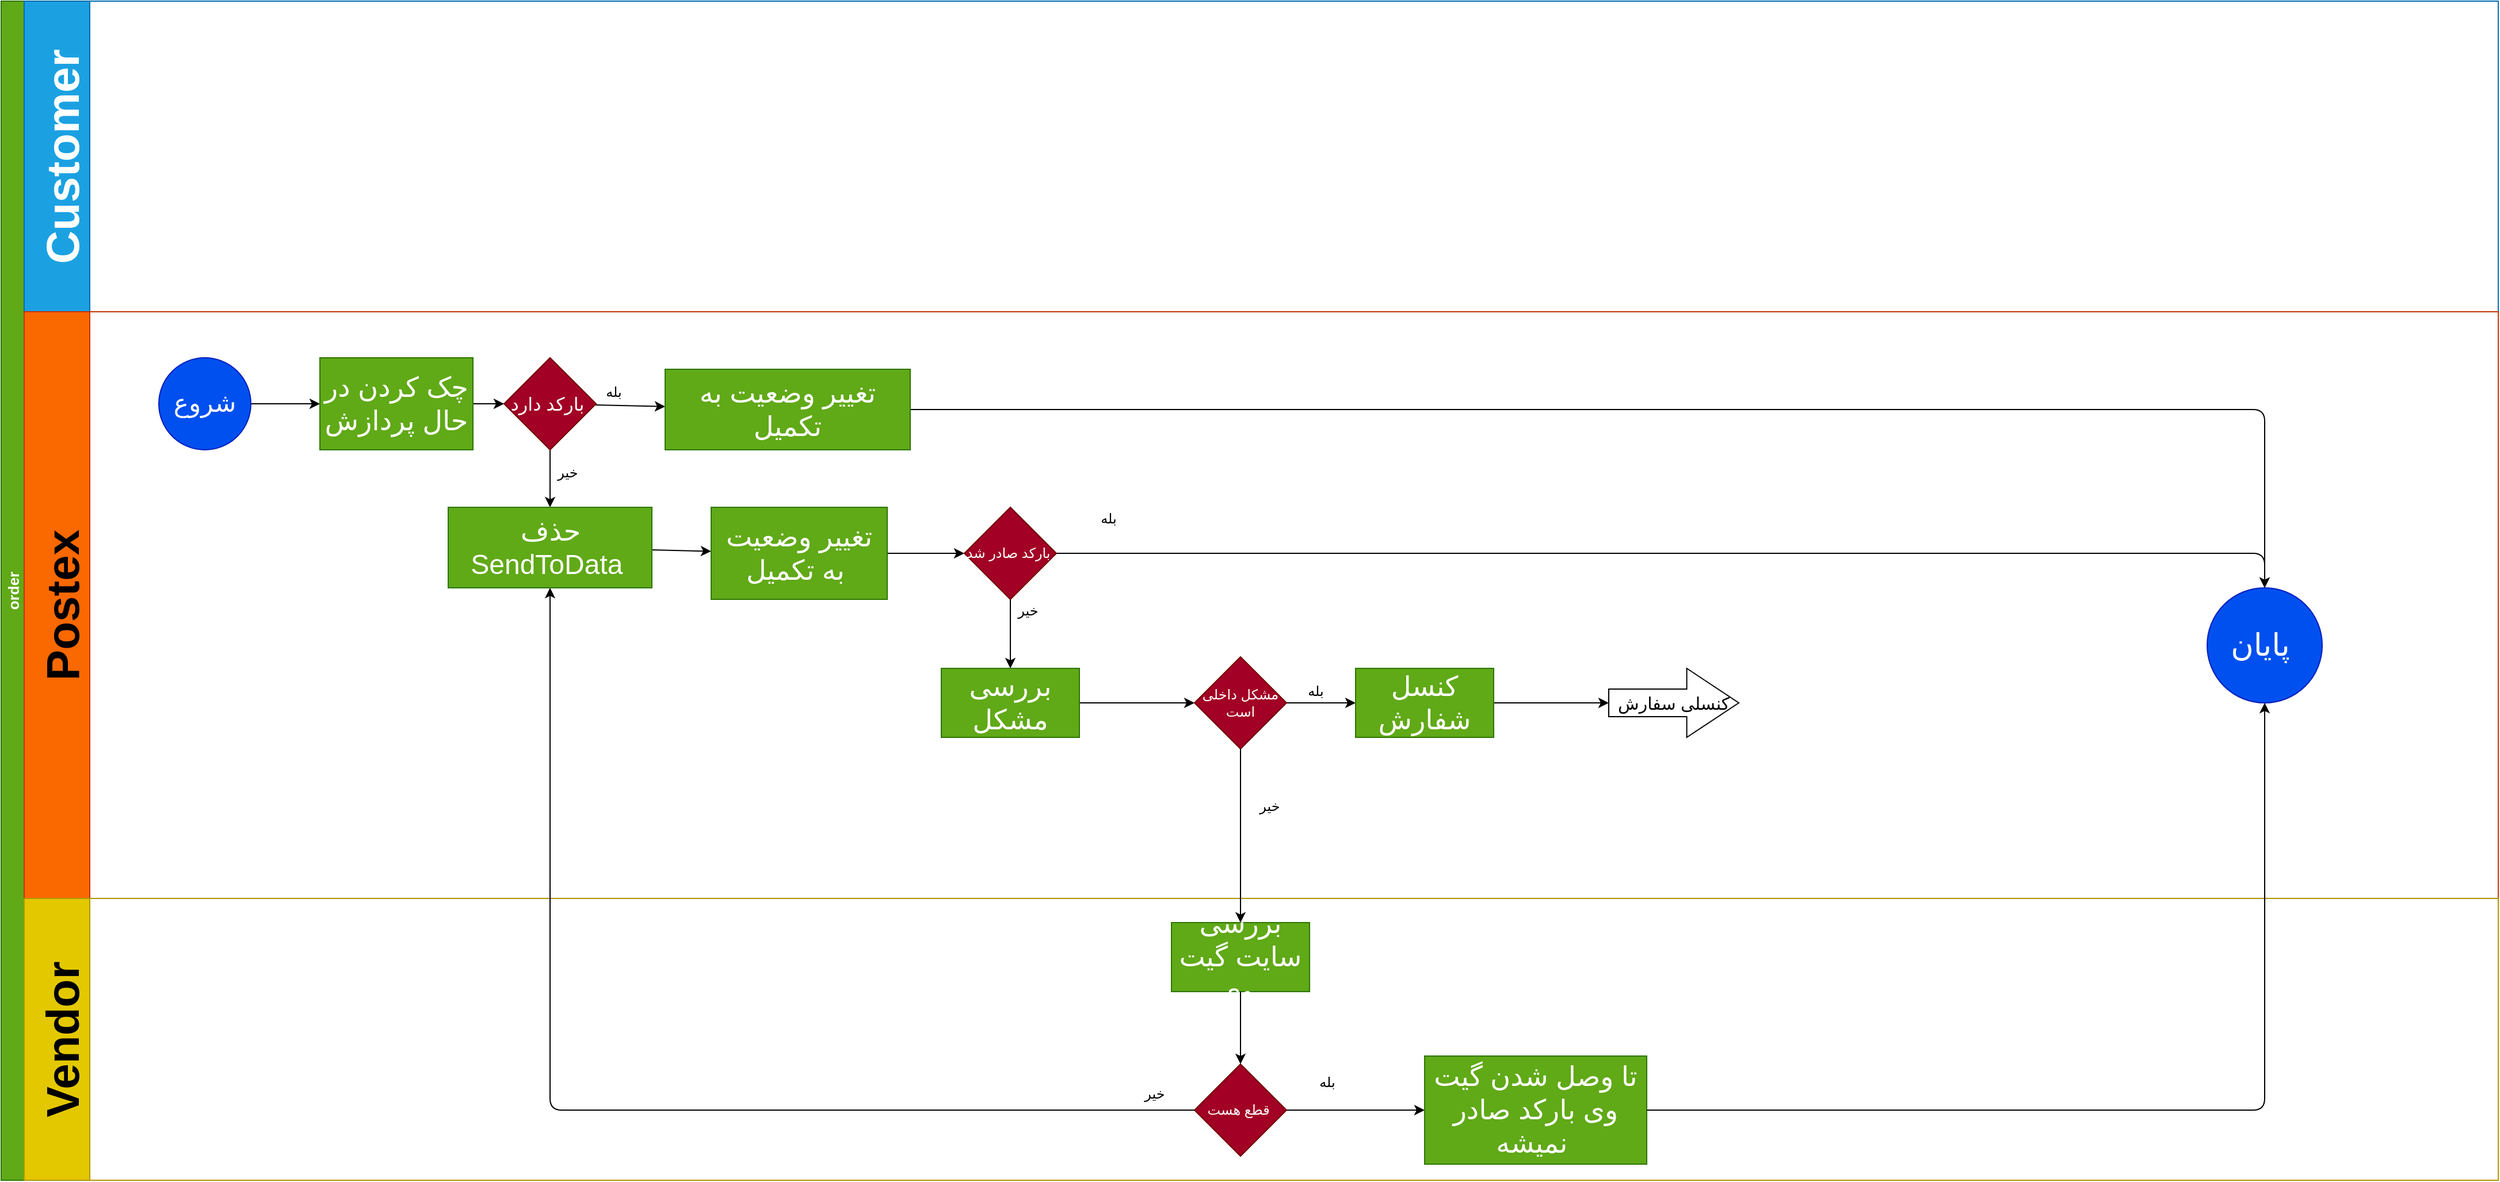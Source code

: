 <mxfile>
    <diagram id="3wFd0FV0XbSYw5LFylhE" name="Page-1">
        <mxGraphModel dx="732" dy="567" grid="1" gridSize="10" guides="1" tooltips="1" connect="1" arrows="1" fold="1" page="1" pageScale="1" pageWidth="2336" pageHeight="1654" math="0" shadow="0">
            <root>
                <mxCell id="0"/>
                <mxCell id="1" parent="0"/>
                <mxCell id="2" value="order" style="swimlane;childLayout=stackLayout;resizeParent=1;resizeParentMax=0;horizontal=0;startSize=20;horizontalStack=0;fillColor=#60a917;strokeColor=#2D7600;fontColor=#ffffff;fontSize=13;" parent="1" vertex="1">
                    <mxGeometry x="83" y="80" width="2170" height="1025" as="geometry"/>
                </mxCell>
                <mxCell id="3" value="Customer" style="swimlane;startSize=57;horizontal=0;fontSize=40;fillColor=#1ba1e2;fontColor=#ffffff;strokeColor=#006EAF;" parent="2" vertex="1">
                    <mxGeometry x="20" width="2150" height="270" as="geometry"/>
                </mxCell>
                <mxCell id="7" value="Postex" style="swimlane;startSize=57;horizontal=0;fillColor=#fa6800;strokeColor=#C73500;fontColor=#000000;fontSize=40;" parent="2" vertex="1">
                    <mxGeometry x="20" y="270" width="2150" height="510" as="geometry"/>
                </mxCell>
                <mxCell id="32" value="" style="edgeStyle=none;html=1;" parent="7" source="30" target="31" edge="1">
                    <mxGeometry relative="1" as="geometry"/>
                </mxCell>
                <mxCell id="30" value="&lt;font style=&quot;font-size: 22px&quot;&gt;شروع&lt;/font&gt;" style="ellipse;whiteSpace=wrap;html=1;aspect=fixed;fillColor=#0050ef;strokeColor=#001DBC;fontColor=#ffffff;" parent="7" vertex="1">
                    <mxGeometry x="117" y="40" width="80" height="80" as="geometry"/>
                </mxCell>
                <mxCell id="36" value="" style="edgeStyle=none;html=1;" parent="7" source="31" target="35" edge="1">
                    <mxGeometry relative="1" as="geometry"/>
                </mxCell>
                <mxCell id="31" value="&lt;font style=&quot;font-size: 24px&quot;&gt;چک کردن در حال پردازش&lt;/font&gt;" style="whiteSpace=wrap;html=1;fontColor=#ffffff;strokeColor=#2D7600;fillColor=#60a917;" parent="7" vertex="1">
                    <mxGeometry x="257" y="40" width="133" height="80" as="geometry"/>
                </mxCell>
                <mxCell id="38" value="" style="edgeStyle=none;html=1;" parent="7" source="35" target="37" edge="1">
                    <mxGeometry relative="1" as="geometry"/>
                </mxCell>
                <mxCell id="40" value="" style="edgeStyle=none;html=1;" parent="7" source="35" target="39" edge="1">
                    <mxGeometry relative="1" as="geometry"/>
                </mxCell>
                <mxCell id="35" value="&lt;font style=&quot;font-size: 16px&quot;&gt;بارکد دارد&amp;nbsp;&lt;/font&gt;" style="rhombus;whiteSpace=wrap;html=1;fontColor=#ffffff;strokeColor=#6F0000;fillColor=#a20025;" parent="7" vertex="1">
                    <mxGeometry x="417" y="40" width="80" height="80" as="geometry"/>
                </mxCell>
                <mxCell id="42" value="" style="edgeStyle=none;html=1;" parent="7" source="37" target="41" edge="1">
                    <mxGeometry relative="1" as="geometry"/>
                </mxCell>
                <mxCell id="37" value="&lt;font style=&quot;font-size: 24px&quot;&gt;حذف SendToData&amp;nbsp;&lt;/font&gt;" style="whiteSpace=wrap;html=1;fontColor=#ffffff;strokeColor=#2D7600;fillColor=#60a917;" parent="7" vertex="1">
                    <mxGeometry x="368.5" y="170" width="177" height="70" as="geometry"/>
                </mxCell>
                <mxCell id="68" style="edgeStyle=orthogonalEdgeStyle;html=1;exitX=1;exitY=0.5;exitDx=0;exitDy=0;entryX=0.5;entryY=0;entryDx=0;entryDy=0;" parent="7" source="39" target="67" edge="1">
                    <mxGeometry relative="1" as="geometry"/>
                </mxCell>
                <mxCell id="39" value="&lt;font style=&quot;font-size: 24px&quot;&gt;تغییر وضعیت به تکمیل&lt;/font&gt;" style="whiteSpace=wrap;html=1;fontColor=#ffffff;strokeColor=#2D7600;fillColor=#60a917;" parent="7" vertex="1">
                    <mxGeometry x="557" y="50" width="213" height="70" as="geometry"/>
                </mxCell>
                <mxCell id="46" value="" style="edgeStyle=none;html=1;" parent="7" source="41" target="45" edge="1">
                    <mxGeometry relative="1" as="geometry"/>
                </mxCell>
                <mxCell id="41" value="&lt;font style=&quot;font-size: 24px&quot;&gt;تغییر وضعیت به تکمیل&amp;nbsp;&lt;/font&gt;" style="whiteSpace=wrap;html=1;fontColor=#ffffff;strokeColor=#2D7600;fillColor=#60a917;" parent="7" vertex="1">
                    <mxGeometry x="597" y="170" width="153" height="80" as="geometry"/>
                </mxCell>
                <mxCell id="50" value="" style="edgeStyle=none;html=1;" parent="7" source="45" target="49" edge="1">
                    <mxGeometry relative="1" as="geometry"/>
                </mxCell>
                <mxCell id="73" style="edgeStyle=orthogonalEdgeStyle;html=1;exitX=1;exitY=0.5;exitDx=0;exitDy=0;entryX=0.5;entryY=0;entryDx=0;entryDy=0;" parent="7" source="45" target="67" edge="1">
                    <mxGeometry relative="1" as="geometry"/>
                </mxCell>
                <mxCell id="45" value="بارکد صادر شد&amp;nbsp;" style="rhombus;whiteSpace=wrap;html=1;fontColor=#ffffff;strokeColor=#6F0000;fillColor=#a20025;" parent="7" vertex="1">
                    <mxGeometry x="817" y="170" width="80" height="80" as="geometry"/>
                </mxCell>
                <mxCell id="53" value="" style="edgeStyle=none;html=1;" parent="7" source="49" target="52" edge="1">
                    <mxGeometry relative="1" as="geometry"/>
                </mxCell>
                <mxCell id="49" value="&lt;font style=&quot;font-size: 24px&quot;&gt;بررسی مشکل&lt;/font&gt;" style="whiteSpace=wrap;html=1;fontColor=#ffffff;strokeColor=#2D7600;fillColor=#60a917;" parent="7" vertex="1">
                    <mxGeometry x="797" y="310" width="120" height="60" as="geometry"/>
                </mxCell>
                <mxCell id="55" value="" style="edgeStyle=none;html=1;" parent="7" source="52" target="54" edge="1">
                    <mxGeometry relative="1" as="geometry"/>
                </mxCell>
                <mxCell id="52" value="مشکل داخلی است" style="rhombus;whiteSpace=wrap;html=1;fontColor=#ffffff;strokeColor=#6F0000;fillColor=#a20025;" parent="7" vertex="1">
                    <mxGeometry x="1017" y="300" width="80" height="80" as="geometry"/>
                </mxCell>
                <mxCell id="57" value="" style="edgeStyle=none;html=1;" parent="7" source="54" target="56" edge="1">
                    <mxGeometry relative="1" as="geometry"/>
                </mxCell>
                <mxCell id="54" value="&lt;font style=&quot;font-size: 24px&quot;&gt;کنسل شفارش&lt;/font&gt;" style="whiteSpace=wrap;html=1;fontColor=#ffffff;strokeColor=#2D7600;fillColor=#60a917;" parent="7" vertex="1">
                    <mxGeometry x="1157" y="310" width="120" height="60" as="geometry"/>
                </mxCell>
                <mxCell id="56" value="&lt;font style=&quot;font-size: 15px&quot;&gt;کنسلی سفارش&lt;/font&gt;" style="shape=singleArrow;whiteSpace=wrap;html=1;arrowWidth=0.4;arrowSize=0.4;" parent="7" vertex="1">
                    <mxGeometry x="1377" y="310" width="113" height="60" as="geometry"/>
                </mxCell>
                <mxCell id="67" value="&lt;font style=&quot;font-size: 27px&quot;&gt;پایان&amp;nbsp;&lt;/font&gt;" style="ellipse;whiteSpace=wrap;html=1;aspect=fixed;fillColor=#0050ef;strokeColor=#001DBC;fontColor=#ffffff;" parent="7" vertex="1">
                    <mxGeometry x="1897" y="240" width="100" height="100" as="geometry"/>
                </mxCell>
                <mxCell id="70" value="بله" style="text;html=1;align=center;verticalAlign=middle;resizable=0;points=[];autosize=1;strokeColor=none;" parent="7" vertex="1">
                    <mxGeometry x="497" y="60" width="30" height="20" as="geometry"/>
                </mxCell>
                <mxCell id="72" value="خیر" style="text;html=1;align=center;verticalAlign=middle;resizable=0;points=[];autosize=1;strokeColor=none;" parent="7" vertex="1">
                    <mxGeometry x="457" y="130" width="30" height="20" as="geometry"/>
                </mxCell>
                <mxCell id="71" value="خیر" style="text;html=1;align=center;verticalAlign=middle;resizable=0;points=[];autosize=1;strokeColor=none;" parent="7" vertex="1">
                    <mxGeometry x="857" y="250" width="30" height="20" as="geometry"/>
                </mxCell>
                <mxCell id="23" value="Vendor" style="swimlane;startSize=57;horizontal=0;fillColor=#e3c800;fontColor=#000000;strokeColor=#B09500;fontSize=40;" parent="2" vertex="1">
                    <mxGeometry x="20" y="780" width="2150" height="245" as="geometry"/>
                </mxCell>
                <mxCell id="58" value="&lt;font style=&quot;font-size: 24px&quot;&gt;بررسی سایت گیت وی&amp;nbsp;&lt;/font&gt;" style="whiteSpace=wrap;html=1;fontColor=#ffffff;strokeColor=#2D7600;fillColor=#60a917;" parent="23" vertex="1">
                    <mxGeometry x="997" y="21" width="120" height="60" as="geometry"/>
                </mxCell>
                <mxCell id="66" value="" style="edgeStyle=elbowEdgeStyle;html=1;" parent="23" source="62" target="65" edge="1">
                    <mxGeometry relative="1" as="geometry"/>
                </mxCell>
                <mxCell id="62" value="قطع هست&amp;nbsp;" style="rhombus;whiteSpace=wrap;html=1;fontColor=#ffffff;strokeColor=#6F0000;fillColor=#a20025;" parent="23" vertex="1">
                    <mxGeometry x="1017" y="144" width="80" height="80" as="geometry"/>
                </mxCell>
                <mxCell id="63" value="" style="edgeStyle=none;html=1;" parent="23" source="58" target="62" edge="1">
                    <mxGeometry relative="1" as="geometry"/>
                </mxCell>
                <mxCell id="65" value="&lt;font style=&quot;font-size: 24px&quot;&gt;تا وصل شدن گیت وی بارکد صادر نمیشه&amp;nbsp;&lt;/font&gt;" style="whiteSpace=wrap;html=1;fontColor=#ffffff;strokeColor=#2D7600;fillColor=#60a917;" parent="23" vertex="1">
                    <mxGeometry x="1217" y="137" width="193" height="94" as="geometry"/>
                </mxCell>
                <mxCell id="59" value="" style="edgeStyle=none;html=1;" parent="2" source="52" target="58" edge="1">
                    <mxGeometry relative="1" as="geometry"/>
                </mxCell>
                <mxCell id="64" style="edgeStyle=elbowEdgeStyle;html=1;exitX=0;exitY=0.5;exitDx=0;exitDy=0;entryX=0.5;entryY=1;entryDx=0;entryDy=0;" parent="2" source="62" target="37" edge="1">
                    <mxGeometry relative="1" as="geometry">
                        <Array as="points">
                            <mxPoint x="477" y="570"/>
                            <mxPoint x="449" y="570"/>
                            <mxPoint x="497" y="750"/>
                        </Array>
                    </mxGeometry>
                </mxCell>
                <mxCell id="69" style="edgeStyle=orthogonalEdgeStyle;html=1;exitX=1;exitY=0.5;exitDx=0;exitDy=0;" parent="2" source="65" target="67" edge="1">
                    <mxGeometry relative="1" as="geometry"/>
                </mxCell>
                <mxCell id="74" value="بله" style="text;html=1;align=center;verticalAlign=middle;resizable=0;points=[];autosize=1;strokeColor=none;" parent="1" vertex="1">
                    <mxGeometry x="1030" y="520" width="30" height="20" as="geometry"/>
                </mxCell>
                <mxCell id="75" value="بله" style="text;html=1;align=center;verticalAlign=middle;resizable=0;points=[];autosize=1;strokeColor=none;" parent="1" vertex="1">
                    <mxGeometry x="1210" y="670" width="30" height="20" as="geometry"/>
                </mxCell>
                <mxCell id="76" value="خیر" style="text;html=1;align=center;verticalAlign=middle;resizable=0;points=[];autosize=1;strokeColor=none;" parent="1" vertex="1">
                    <mxGeometry x="1170" y="770" width="30" height="20" as="geometry"/>
                </mxCell>
                <mxCell id="77" value="بله" style="text;html=1;align=center;verticalAlign=middle;resizable=0;points=[];autosize=1;strokeColor=none;" parent="1" vertex="1">
                    <mxGeometry x="1220" y="1010" width="30" height="20" as="geometry"/>
                </mxCell>
                <mxCell id="78" value="خیر" style="text;html=1;align=center;verticalAlign=middle;resizable=0;points=[];autosize=1;strokeColor=none;" parent="1" vertex="1">
                    <mxGeometry x="1070" y="1020" width="30" height="20" as="geometry"/>
                </mxCell>
            </root>
        </mxGraphModel>
    </diagram>
</mxfile>